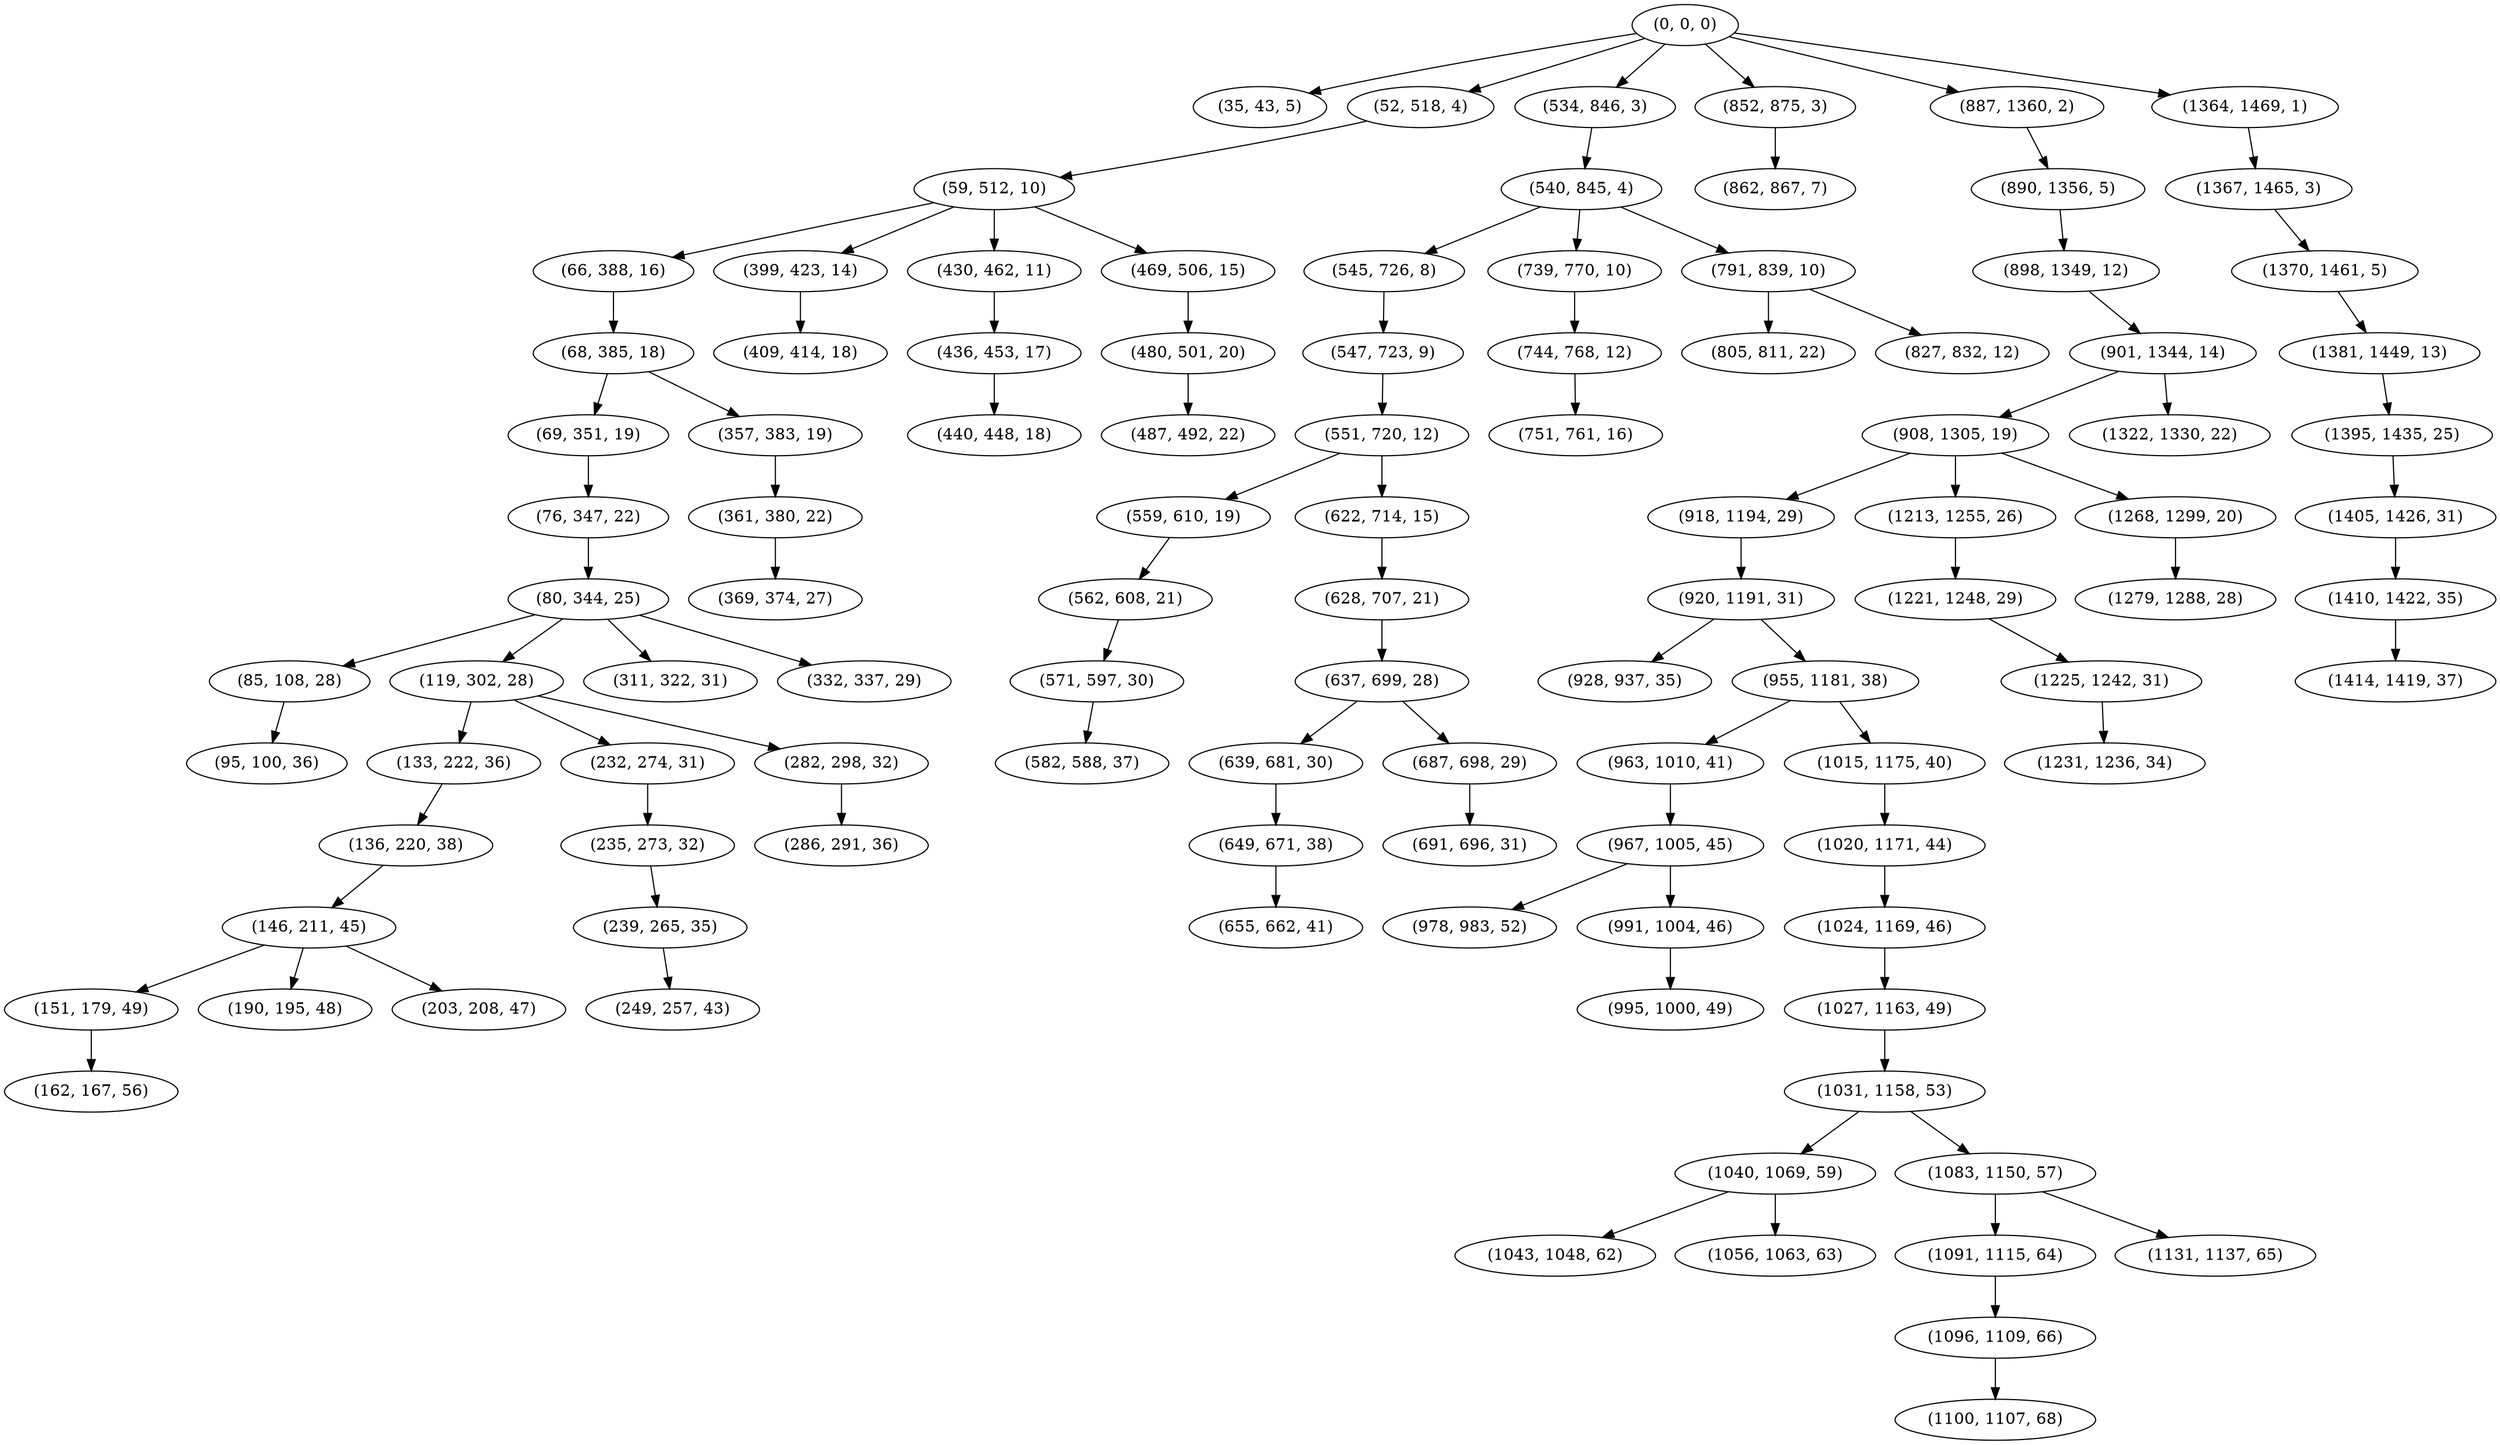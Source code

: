 digraph tree {
    "(0, 0, 0)";
    "(35, 43, 5)";
    "(52, 518, 4)";
    "(59, 512, 10)";
    "(66, 388, 16)";
    "(68, 385, 18)";
    "(69, 351, 19)";
    "(76, 347, 22)";
    "(80, 344, 25)";
    "(85, 108, 28)";
    "(95, 100, 36)";
    "(119, 302, 28)";
    "(133, 222, 36)";
    "(136, 220, 38)";
    "(146, 211, 45)";
    "(151, 179, 49)";
    "(162, 167, 56)";
    "(190, 195, 48)";
    "(203, 208, 47)";
    "(232, 274, 31)";
    "(235, 273, 32)";
    "(239, 265, 35)";
    "(249, 257, 43)";
    "(282, 298, 32)";
    "(286, 291, 36)";
    "(311, 322, 31)";
    "(332, 337, 29)";
    "(357, 383, 19)";
    "(361, 380, 22)";
    "(369, 374, 27)";
    "(399, 423, 14)";
    "(409, 414, 18)";
    "(430, 462, 11)";
    "(436, 453, 17)";
    "(440, 448, 18)";
    "(469, 506, 15)";
    "(480, 501, 20)";
    "(487, 492, 22)";
    "(534, 846, 3)";
    "(540, 845, 4)";
    "(545, 726, 8)";
    "(547, 723, 9)";
    "(551, 720, 12)";
    "(559, 610, 19)";
    "(562, 608, 21)";
    "(571, 597, 30)";
    "(582, 588, 37)";
    "(622, 714, 15)";
    "(628, 707, 21)";
    "(637, 699, 28)";
    "(639, 681, 30)";
    "(649, 671, 38)";
    "(655, 662, 41)";
    "(687, 698, 29)";
    "(691, 696, 31)";
    "(739, 770, 10)";
    "(744, 768, 12)";
    "(751, 761, 16)";
    "(791, 839, 10)";
    "(805, 811, 22)";
    "(827, 832, 12)";
    "(852, 875, 3)";
    "(862, 867, 7)";
    "(887, 1360, 2)";
    "(890, 1356, 5)";
    "(898, 1349, 12)";
    "(901, 1344, 14)";
    "(908, 1305, 19)";
    "(918, 1194, 29)";
    "(920, 1191, 31)";
    "(928, 937, 35)";
    "(955, 1181, 38)";
    "(963, 1010, 41)";
    "(967, 1005, 45)";
    "(978, 983, 52)";
    "(991, 1004, 46)";
    "(995, 1000, 49)";
    "(1015, 1175, 40)";
    "(1020, 1171, 44)";
    "(1024, 1169, 46)";
    "(1027, 1163, 49)";
    "(1031, 1158, 53)";
    "(1040, 1069, 59)";
    "(1043, 1048, 62)";
    "(1056, 1063, 63)";
    "(1083, 1150, 57)";
    "(1091, 1115, 64)";
    "(1096, 1109, 66)";
    "(1100, 1107, 68)";
    "(1131, 1137, 65)";
    "(1213, 1255, 26)";
    "(1221, 1248, 29)";
    "(1225, 1242, 31)";
    "(1231, 1236, 34)";
    "(1268, 1299, 20)";
    "(1279, 1288, 28)";
    "(1322, 1330, 22)";
    "(1364, 1469, 1)";
    "(1367, 1465, 3)";
    "(1370, 1461, 5)";
    "(1381, 1449, 13)";
    "(1395, 1435, 25)";
    "(1405, 1426, 31)";
    "(1410, 1422, 35)";
    "(1414, 1419, 37)";
    "(0, 0, 0)" -> "(35, 43, 5)";
    "(0, 0, 0)" -> "(52, 518, 4)";
    "(0, 0, 0)" -> "(534, 846, 3)";
    "(0, 0, 0)" -> "(852, 875, 3)";
    "(0, 0, 0)" -> "(887, 1360, 2)";
    "(0, 0, 0)" -> "(1364, 1469, 1)";
    "(52, 518, 4)" -> "(59, 512, 10)";
    "(59, 512, 10)" -> "(66, 388, 16)";
    "(59, 512, 10)" -> "(399, 423, 14)";
    "(59, 512, 10)" -> "(430, 462, 11)";
    "(59, 512, 10)" -> "(469, 506, 15)";
    "(66, 388, 16)" -> "(68, 385, 18)";
    "(68, 385, 18)" -> "(69, 351, 19)";
    "(68, 385, 18)" -> "(357, 383, 19)";
    "(69, 351, 19)" -> "(76, 347, 22)";
    "(76, 347, 22)" -> "(80, 344, 25)";
    "(80, 344, 25)" -> "(85, 108, 28)";
    "(80, 344, 25)" -> "(119, 302, 28)";
    "(80, 344, 25)" -> "(311, 322, 31)";
    "(80, 344, 25)" -> "(332, 337, 29)";
    "(85, 108, 28)" -> "(95, 100, 36)";
    "(119, 302, 28)" -> "(133, 222, 36)";
    "(119, 302, 28)" -> "(232, 274, 31)";
    "(119, 302, 28)" -> "(282, 298, 32)";
    "(133, 222, 36)" -> "(136, 220, 38)";
    "(136, 220, 38)" -> "(146, 211, 45)";
    "(146, 211, 45)" -> "(151, 179, 49)";
    "(146, 211, 45)" -> "(190, 195, 48)";
    "(146, 211, 45)" -> "(203, 208, 47)";
    "(151, 179, 49)" -> "(162, 167, 56)";
    "(232, 274, 31)" -> "(235, 273, 32)";
    "(235, 273, 32)" -> "(239, 265, 35)";
    "(239, 265, 35)" -> "(249, 257, 43)";
    "(282, 298, 32)" -> "(286, 291, 36)";
    "(357, 383, 19)" -> "(361, 380, 22)";
    "(361, 380, 22)" -> "(369, 374, 27)";
    "(399, 423, 14)" -> "(409, 414, 18)";
    "(430, 462, 11)" -> "(436, 453, 17)";
    "(436, 453, 17)" -> "(440, 448, 18)";
    "(469, 506, 15)" -> "(480, 501, 20)";
    "(480, 501, 20)" -> "(487, 492, 22)";
    "(534, 846, 3)" -> "(540, 845, 4)";
    "(540, 845, 4)" -> "(545, 726, 8)";
    "(540, 845, 4)" -> "(739, 770, 10)";
    "(540, 845, 4)" -> "(791, 839, 10)";
    "(545, 726, 8)" -> "(547, 723, 9)";
    "(547, 723, 9)" -> "(551, 720, 12)";
    "(551, 720, 12)" -> "(559, 610, 19)";
    "(551, 720, 12)" -> "(622, 714, 15)";
    "(559, 610, 19)" -> "(562, 608, 21)";
    "(562, 608, 21)" -> "(571, 597, 30)";
    "(571, 597, 30)" -> "(582, 588, 37)";
    "(622, 714, 15)" -> "(628, 707, 21)";
    "(628, 707, 21)" -> "(637, 699, 28)";
    "(637, 699, 28)" -> "(639, 681, 30)";
    "(637, 699, 28)" -> "(687, 698, 29)";
    "(639, 681, 30)" -> "(649, 671, 38)";
    "(649, 671, 38)" -> "(655, 662, 41)";
    "(687, 698, 29)" -> "(691, 696, 31)";
    "(739, 770, 10)" -> "(744, 768, 12)";
    "(744, 768, 12)" -> "(751, 761, 16)";
    "(791, 839, 10)" -> "(805, 811, 22)";
    "(791, 839, 10)" -> "(827, 832, 12)";
    "(852, 875, 3)" -> "(862, 867, 7)";
    "(887, 1360, 2)" -> "(890, 1356, 5)";
    "(890, 1356, 5)" -> "(898, 1349, 12)";
    "(898, 1349, 12)" -> "(901, 1344, 14)";
    "(901, 1344, 14)" -> "(908, 1305, 19)";
    "(901, 1344, 14)" -> "(1322, 1330, 22)";
    "(908, 1305, 19)" -> "(918, 1194, 29)";
    "(908, 1305, 19)" -> "(1213, 1255, 26)";
    "(908, 1305, 19)" -> "(1268, 1299, 20)";
    "(918, 1194, 29)" -> "(920, 1191, 31)";
    "(920, 1191, 31)" -> "(928, 937, 35)";
    "(920, 1191, 31)" -> "(955, 1181, 38)";
    "(955, 1181, 38)" -> "(963, 1010, 41)";
    "(955, 1181, 38)" -> "(1015, 1175, 40)";
    "(963, 1010, 41)" -> "(967, 1005, 45)";
    "(967, 1005, 45)" -> "(978, 983, 52)";
    "(967, 1005, 45)" -> "(991, 1004, 46)";
    "(991, 1004, 46)" -> "(995, 1000, 49)";
    "(1015, 1175, 40)" -> "(1020, 1171, 44)";
    "(1020, 1171, 44)" -> "(1024, 1169, 46)";
    "(1024, 1169, 46)" -> "(1027, 1163, 49)";
    "(1027, 1163, 49)" -> "(1031, 1158, 53)";
    "(1031, 1158, 53)" -> "(1040, 1069, 59)";
    "(1031, 1158, 53)" -> "(1083, 1150, 57)";
    "(1040, 1069, 59)" -> "(1043, 1048, 62)";
    "(1040, 1069, 59)" -> "(1056, 1063, 63)";
    "(1083, 1150, 57)" -> "(1091, 1115, 64)";
    "(1083, 1150, 57)" -> "(1131, 1137, 65)";
    "(1091, 1115, 64)" -> "(1096, 1109, 66)";
    "(1096, 1109, 66)" -> "(1100, 1107, 68)";
    "(1213, 1255, 26)" -> "(1221, 1248, 29)";
    "(1221, 1248, 29)" -> "(1225, 1242, 31)";
    "(1225, 1242, 31)" -> "(1231, 1236, 34)";
    "(1268, 1299, 20)" -> "(1279, 1288, 28)";
    "(1364, 1469, 1)" -> "(1367, 1465, 3)";
    "(1367, 1465, 3)" -> "(1370, 1461, 5)";
    "(1370, 1461, 5)" -> "(1381, 1449, 13)";
    "(1381, 1449, 13)" -> "(1395, 1435, 25)";
    "(1395, 1435, 25)" -> "(1405, 1426, 31)";
    "(1405, 1426, 31)" -> "(1410, 1422, 35)";
    "(1410, 1422, 35)" -> "(1414, 1419, 37)";
}
